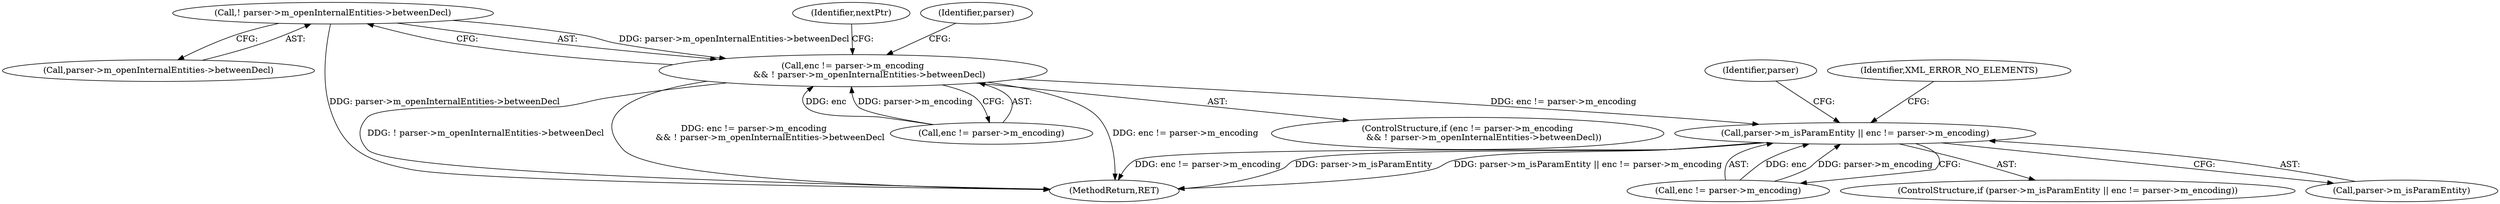 digraph "0_libexpat_c20b758c332d9a13afbbb276d30db1d183a85d43@API" {
"1000286" [label="(Call,! parser->m_openInternalEntities->betweenDecl)"];
"1000280" [label="(Call,enc != parser->m_encoding\n            && ! parser->m_openInternalEntities->betweenDecl)"];
"1000300" [label="(Call,parser->m_isParamEntity || enc != parser->m_encoding)"];
"1000299" [label="(ControlStructure,if (parser->m_isParamEntity || enc != parser->m_encoding))"];
"1000279" [label="(ControlStructure,if (enc != parser->m_encoding\n            && ! parser->m_openInternalEntities->betweenDecl))"];
"1000300" [label="(Call,parser->m_isParamEntity || enc != parser->m_encoding)"];
"1000301" [label="(Call,parser->m_isParamEntity)"];
"1000280" [label="(Call,enc != parser->m_encoding\n            && ! parser->m_openInternalEntities->betweenDecl)"];
"1000295" [label="(Identifier,nextPtr)"];
"1000287" [label="(Call,parser->m_openInternalEntities->betweenDecl)"];
"1000286" [label="(Call,! parser->m_openInternalEntities->betweenDecl)"];
"1000304" [label="(Call,enc != parser->m_encoding)"];
"1000315" [label="(Identifier,parser)"];
"1000281" [label="(Call,enc != parser->m_encoding)"];
"1003371" [label="(MethodReturn,RET)"];
"1000302" [label="(Identifier,parser)"];
"1000331" [label="(Identifier,XML_ERROR_NO_ELEMENTS)"];
"1000286" -> "1000280"  [label="AST: "];
"1000286" -> "1000287"  [label="CFG: "];
"1000287" -> "1000286"  [label="AST: "];
"1000280" -> "1000286"  [label="CFG: "];
"1000286" -> "1003371"  [label="DDG: parser->m_openInternalEntities->betweenDecl"];
"1000286" -> "1000280"  [label="DDG: parser->m_openInternalEntities->betweenDecl"];
"1000280" -> "1000279"  [label="AST: "];
"1000280" -> "1000281"  [label="CFG: "];
"1000281" -> "1000280"  [label="AST: "];
"1000295" -> "1000280"  [label="CFG: "];
"1000302" -> "1000280"  [label="CFG: "];
"1000280" -> "1003371"  [label="DDG: ! parser->m_openInternalEntities->betweenDecl"];
"1000280" -> "1003371"  [label="DDG: enc != parser->m_encoding\n            && ! parser->m_openInternalEntities->betweenDecl"];
"1000280" -> "1003371"  [label="DDG: enc != parser->m_encoding"];
"1000281" -> "1000280"  [label="DDG: enc"];
"1000281" -> "1000280"  [label="DDG: parser->m_encoding"];
"1000280" -> "1000300"  [label="DDG: enc != parser->m_encoding"];
"1000300" -> "1000299"  [label="AST: "];
"1000300" -> "1000301"  [label="CFG: "];
"1000300" -> "1000304"  [label="CFG: "];
"1000301" -> "1000300"  [label="AST: "];
"1000304" -> "1000300"  [label="AST: "];
"1000315" -> "1000300"  [label="CFG: "];
"1000331" -> "1000300"  [label="CFG: "];
"1000300" -> "1003371"  [label="DDG: enc != parser->m_encoding"];
"1000300" -> "1003371"  [label="DDG: parser->m_isParamEntity"];
"1000300" -> "1003371"  [label="DDG: parser->m_isParamEntity || enc != parser->m_encoding"];
"1000304" -> "1000300"  [label="DDG: enc"];
"1000304" -> "1000300"  [label="DDG: parser->m_encoding"];
}
